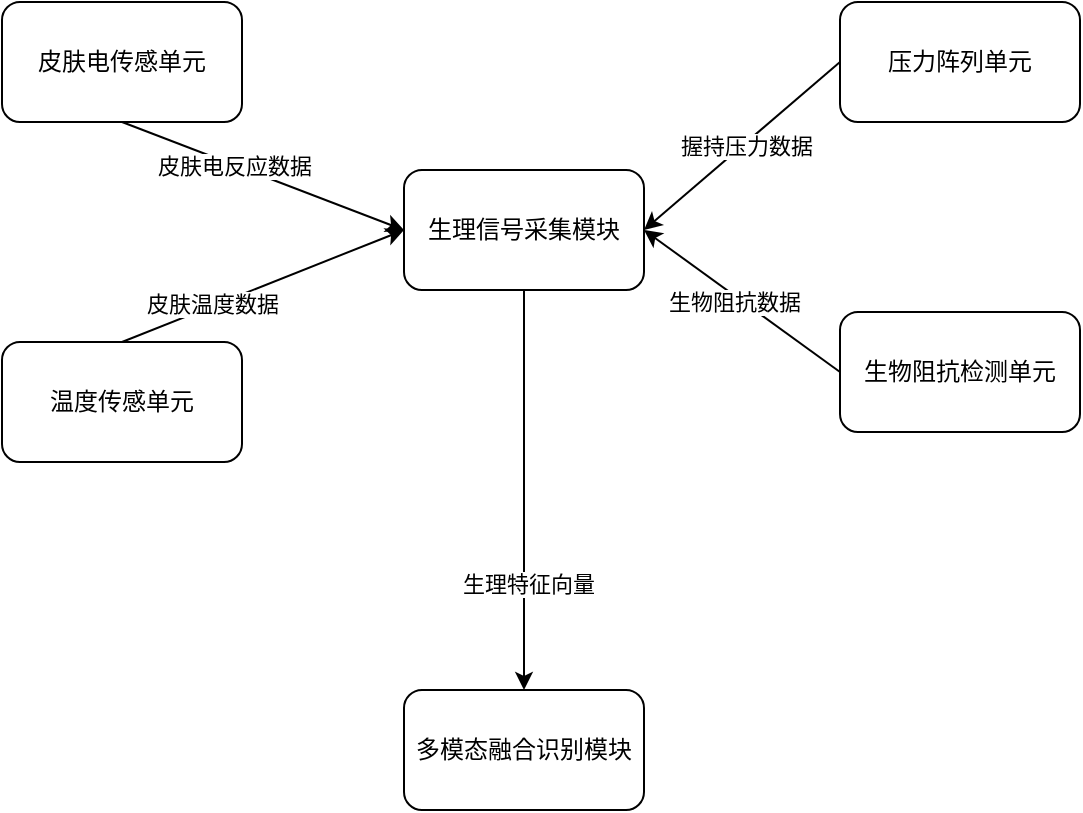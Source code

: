 <mxfile version="28.2.7">
  <diagram name="第 1 页" id="di3Dle_nqcafTbBn_FOP">
    <mxGraphModel dx="1426" dy="743" grid="0" gridSize="10" guides="1" tooltips="1" connect="1" arrows="1" fold="1" page="1" pageScale="1" pageWidth="827" pageHeight="1169" math="0" shadow="0">
      <root>
        <mxCell id="0" />
        <mxCell id="1" parent="0" />
        <mxCell id="5DHcFYzK4U1rlR8oiHwe-14" style="edgeStyle=orthogonalEdgeStyle;rounded=0;orthogonalLoop=1;jettySize=auto;html=1;exitX=0.5;exitY=1;exitDx=0;exitDy=0;" edge="1" parent="1" source="5DHcFYzK4U1rlR8oiHwe-2" target="5DHcFYzK4U1rlR8oiHwe-20">
          <mxGeometry relative="1" as="geometry">
            <mxPoint x="342" y="540" as="targetPoint" />
          </mxGeometry>
        </mxCell>
        <mxCell id="5DHcFYzK4U1rlR8oiHwe-19" value="生理特征向量" style="edgeLabel;html=1;align=center;verticalAlign=middle;resizable=0;points=[];" vertex="1" connectable="0" parent="5DHcFYzK4U1rlR8oiHwe-14">
          <mxGeometry x="0.472" y="2" relative="1" as="geometry">
            <mxPoint as="offset" />
          </mxGeometry>
        </mxCell>
        <mxCell id="5DHcFYzK4U1rlR8oiHwe-2" value="生理信号采集模块" style="rounded=1;whiteSpace=wrap;html=1;" vertex="1" parent="1">
          <mxGeometry x="282" y="298" width="120" height="60" as="geometry" />
        </mxCell>
        <mxCell id="5DHcFYzK4U1rlR8oiHwe-7" style="rounded=0;orthogonalLoop=1;jettySize=auto;html=1;exitX=0.5;exitY=1;exitDx=0;exitDy=0;entryX=0;entryY=0.5;entryDx=0;entryDy=0;" edge="1" parent="1" source="5DHcFYzK4U1rlR8oiHwe-4" target="5DHcFYzK4U1rlR8oiHwe-2">
          <mxGeometry relative="1" as="geometry" />
        </mxCell>
        <mxCell id="5DHcFYzK4U1rlR8oiHwe-15" value="皮肤电反应数据" style="edgeLabel;html=1;align=center;verticalAlign=middle;resizable=0;points=[];" vertex="1" connectable="0" parent="5DHcFYzK4U1rlR8oiHwe-7">
          <mxGeometry x="-0.744" y="2" relative="1" as="geometry">
            <mxPoint x="37" y="17" as="offset" />
          </mxGeometry>
        </mxCell>
        <mxCell id="5DHcFYzK4U1rlR8oiHwe-4" value="皮肤电传感单元" style="rounded=1;whiteSpace=wrap;html=1;" vertex="1" parent="1">
          <mxGeometry x="81" y="214" width="120" height="60" as="geometry" />
        </mxCell>
        <mxCell id="5DHcFYzK4U1rlR8oiHwe-9" style="rounded=0;orthogonalLoop=1;jettySize=auto;html=1;exitX=0.5;exitY=0;exitDx=0;exitDy=0;entryX=0;entryY=0.5;entryDx=0;entryDy=0;" edge="1" parent="1" source="5DHcFYzK4U1rlR8oiHwe-8" target="5DHcFYzK4U1rlR8oiHwe-2">
          <mxGeometry relative="1" as="geometry" />
        </mxCell>
        <mxCell id="5DHcFYzK4U1rlR8oiHwe-16" value="皮肤温度数据" style="edgeLabel;html=1;align=center;verticalAlign=middle;resizable=0;points=[];" vertex="1" connectable="0" parent="5DHcFYzK4U1rlR8oiHwe-9">
          <mxGeometry x="-0.746" y="1" relative="1" as="geometry">
            <mxPoint x="27" y="-11" as="offset" />
          </mxGeometry>
        </mxCell>
        <mxCell id="5DHcFYzK4U1rlR8oiHwe-8" value="温度传感单元" style="rounded=1;whiteSpace=wrap;html=1;" vertex="1" parent="1">
          <mxGeometry x="81" y="384" width="120" height="60" as="geometry" />
        </mxCell>
        <mxCell id="5DHcFYzK4U1rlR8oiHwe-11" style="rounded=0;orthogonalLoop=1;jettySize=auto;html=1;exitX=0;exitY=0.5;exitDx=0;exitDy=0;entryX=1;entryY=0.5;entryDx=0;entryDy=0;" edge="1" parent="1" source="5DHcFYzK4U1rlR8oiHwe-10" target="5DHcFYzK4U1rlR8oiHwe-2">
          <mxGeometry relative="1" as="geometry" />
        </mxCell>
        <mxCell id="5DHcFYzK4U1rlR8oiHwe-17" value="握持压力数据" style="edgeLabel;html=1;align=center;verticalAlign=middle;resizable=0;points=[];" vertex="1" connectable="0" parent="5DHcFYzK4U1rlR8oiHwe-11">
          <mxGeometry x="-0.033" y="1" relative="1" as="geometry">
            <mxPoint as="offset" />
          </mxGeometry>
        </mxCell>
        <mxCell id="5DHcFYzK4U1rlR8oiHwe-10" value="压力阵列单元" style="rounded=1;whiteSpace=wrap;html=1;" vertex="1" parent="1">
          <mxGeometry x="500" y="214" width="120" height="60" as="geometry" />
        </mxCell>
        <mxCell id="5DHcFYzK4U1rlR8oiHwe-13" style="rounded=0;orthogonalLoop=1;jettySize=auto;html=1;exitX=0;exitY=0.5;exitDx=0;exitDy=0;entryX=1;entryY=0.5;entryDx=0;entryDy=0;" edge="1" parent="1" source="5DHcFYzK4U1rlR8oiHwe-12" target="5DHcFYzK4U1rlR8oiHwe-2">
          <mxGeometry relative="1" as="geometry" />
        </mxCell>
        <mxCell id="5DHcFYzK4U1rlR8oiHwe-18" value="生物阻抗数据" style="edgeLabel;html=1;align=center;verticalAlign=middle;resizable=0;points=[];" vertex="1" connectable="0" parent="5DHcFYzK4U1rlR8oiHwe-13">
          <mxGeometry x="0.05" y="3" relative="1" as="geometry">
            <mxPoint as="offset" />
          </mxGeometry>
        </mxCell>
        <mxCell id="5DHcFYzK4U1rlR8oiHwe-12" value="生物阻抗检测单元" style="rounded=1;whiteSpace=wrap;html=1;" vertex="1" parent="1">
          <mxGeometry x="500" y="369" width="120" height="60" as="geometry" />
        </mxCell>
        <mxCell id="5DHcFYzK4U1rlR8oiHwe-20" value="多模态融合识别模块" style="rounded=1;whiteSpace=wrap;html=1;" vertex="1" parent="1">
          <mxGeometry x="282" y="558" width="120" height="60" as="geometry" />
        </mxCell>
      </root>
    </mxGraphModel>
  </diagram>
</mxfile>
